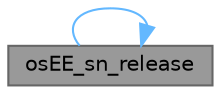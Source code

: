 digraph "osEE_sn_release"
{
 // LATEX_PDF_SIZE
  bgcolor="transparent";
  edge [fontname=Helvetica,fontsize=10,labelfontname=Helvetica,labelfontsize=10];
  node [fontname=Helvetica,fontsize=10,shape=box,height=0.2,width=0.4];
  rankdir="RL";
  Node1 [id="Node000001",label="osEE_sn_release",height=0.2,width=0.4,color="gray40", fillcolor="grey60", style="filled", fontcolor="black",tooltip="Inserts a node as the first of a list."];
  Node1 -> Node1 [id="edge1_Node000001_Node000001",dir="back",color="steelblue1",style="solid",tooltip=" "];
}
